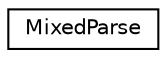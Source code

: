 digraph "Graphical Class Hierarchy"
{
 // LATEX_PDF_SIZE
  edge [fontname="Helvetica",fontsize="10",labelfontname="Helvetica",labelfontsize="10"];
  node [fontname="Helvetica",fontsize="10",shape=record];
  rankdir="LR";
  Node0 [label="MixedParse",height=0.2,width=0.4,color="black", fillcolor="white", style="filled",URL="$classMixedParse.html",tooltip=" "];
}
